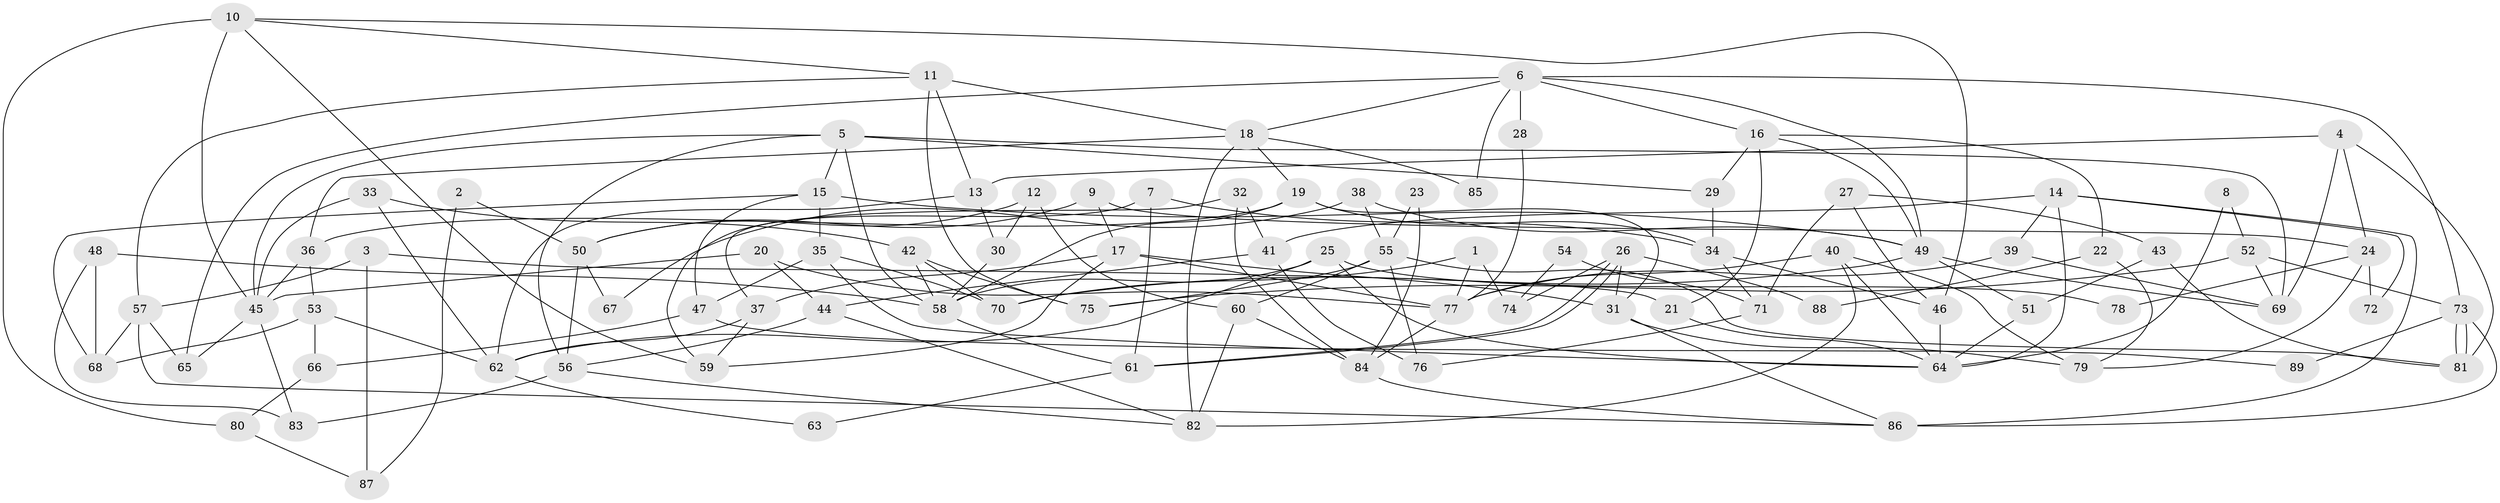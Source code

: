 // Generated by graph-tools (version 1.1) at 2025/50/03/09/25 04:50:37]
// undirected, 89 vertices, 178 edges
graph export_dot {
graph [start="1"]
  node [color=gray90,style=filled];
  1;
  2;
  3;
  4;
  5;
  6;
  7;
  8;
  9;
  10;
  11;
  12;
  13;
  14;
  15;
  16;
  17;
  18;
  19;
  20;
  21;
  22;
  23;
  24;
  25;
  26;
  27;
  28;
  29;
  30;
  31;
  32;
  33;
  34;
  35;
  36;
  37;
  38;
  39;
  40;
  41;
  42;
  43;
  44;
  45;
  46;
  47;
  48;
  49;
  50;
  51;
  52;
  53;
  54;
  55;
  56;
  57;
  58;
  59;
  60;
  61;
  62;
  63;
  64;
  65;
  66;
  67;
  68;
  69;
  70;
  71;
  72;
  73;
  74;
  75;
  76;
  77;
  78;
  79;
  80;
  81;
  82;
  83;
  84;
  85;
  86;
  87;
  88;
  89;
  1 -- 77;
  1 -- 70;
  1 -- 74;
  2 -- 50;
  2 -- 87;
  3 -- 21;
  3 -- 57;
  3 -- 87;
  4 -- 69;
  4 -- 13;
  4 -- 24;
  4 -- 81;
  5 -- 45;
  5 -- 69;
  5 -- 15;
  5 -- 29;
  5 -- 56;
  5 -- 58;
  6 -- 73;
  6 -- 18;
  6 -- 16;
  6 -- 28;
  6 -- 49;
  6 -- 65;
  6 -- 85;
  7 -- 34;
  7 -- 61;
  7 -- 59;
  8 -- 64;
  8 -- 52;
  9 -- 17;
  9 -- 24;
  9 -- 50;
  10 -- 59;
  10 -- 11;
  10 -- 45;
  10 -- 46;
  10 -- 80;
  11 -- 18;
  11 -- 13;
  11 -- 57;
  11 -- 75;
  12 -- 50;
  12 -- 60;
  12 -- 30;
  13 -- 62;
  13 -- 30;
  14 -- 41;
  14 -- 39;
  14 -- 64;
  14 -- 72;
  14 -- 86;
  15 -- 49;
  15 -- 35;
  15 -- 47;
  15 -- 68;
  16 -- 29;
  16 -- 21;
  16 -- 22;
  16 -- 49;
  17 -- 31;
  17 -- 77;
  17 -- 37;
  17 -- 59;
  18 -- 19;
  18 -- 82;
  18 -- 36;
  18 -- 85;
  19 -- 58;
  19 -- 36;
  19 -- 31;
  19 -- 34;
  20 -- 45;
  20 -- 44;
  20 -- 77;
  21 -- 64;
  22 -- 79;
  22 -- 88;
  23 -- 84;
  23 -- 55;
  24 -- 79;
  24 -- 72;
  24 -- 78;
  25 -- 58;
  25 -- 64;
  25 -- 62;
  25 -- 78;
  26 -- 61;
  26 -- 61;
  26 -- 31;
  26 -- 74;
  26 -- 88;
  27 -- 71;
  27 -- 43;
  27 -- 46;
  28 -- 77;
  29 -- 34;
  30 -- 58;
  31 -- 86;
  31 -- 79;
  32 -- 37;
  32 -- 84;
  32 -- 41;
  33 -- 45;
  33 -- 62;
  33 -- 42;
  34 -- 46;
  34 -- 71;
  35 -- 64;
  35 -- 47;
  35 -- 70;
  36 -- 53;
  36 -- 45;
  37 -- 59;
  37 -- 62;
  38 -- 49;
  38 -- 55;
  38 -- 67;
  39 -- 69;
  39 -- 77;
  40 -- 64;
  40 -- 77;
  40 -- 79;
  40 -- 82;
  41 -- 44;
  41 -- 76;
  42 -- 70;
  42 -- 58;
  42 -- 75;
  43 -- 81;
  43 -- 51;
  44 -- 56;
  44 -- 82;
  45 -- 65;
  45 -- 83;
  46 -- 64;
  47 -- 66;
  47 -- 89;
  48 -- 68;
  48 -- 58;
  48 -- 83;
  49 -- 51;
  49 -- 69;
  49 -- 70;
  50 -- 56;
  50 -- 67;
  51 -- 64;
  52 -- 75;
  52 -- 73;
  52 -- 69;
  53 -- 68;
  53 -- 62;
  53 -- 66;
  54 -- 74;
  54 -- 71;
  55 -- 81;
  55 -- 75;
  55 -- 60;
  55 -- 76;
  56 -- 83;
  56 -- 82;
  57 -- 65;
  57 -- 68;
  57 -- 86;
  58 -- 61;
  60 -- 82;
  60 -- 84;
  61 -- 63;
  62 -- 63;
  66 -- 80;
  71 -- 76;
  73 -- 81;
  73 -- 81;
  73 -- 86;
  73 -- 89;
  77 -- 84;
  80 -- 87;
  84 -- 86;
}

